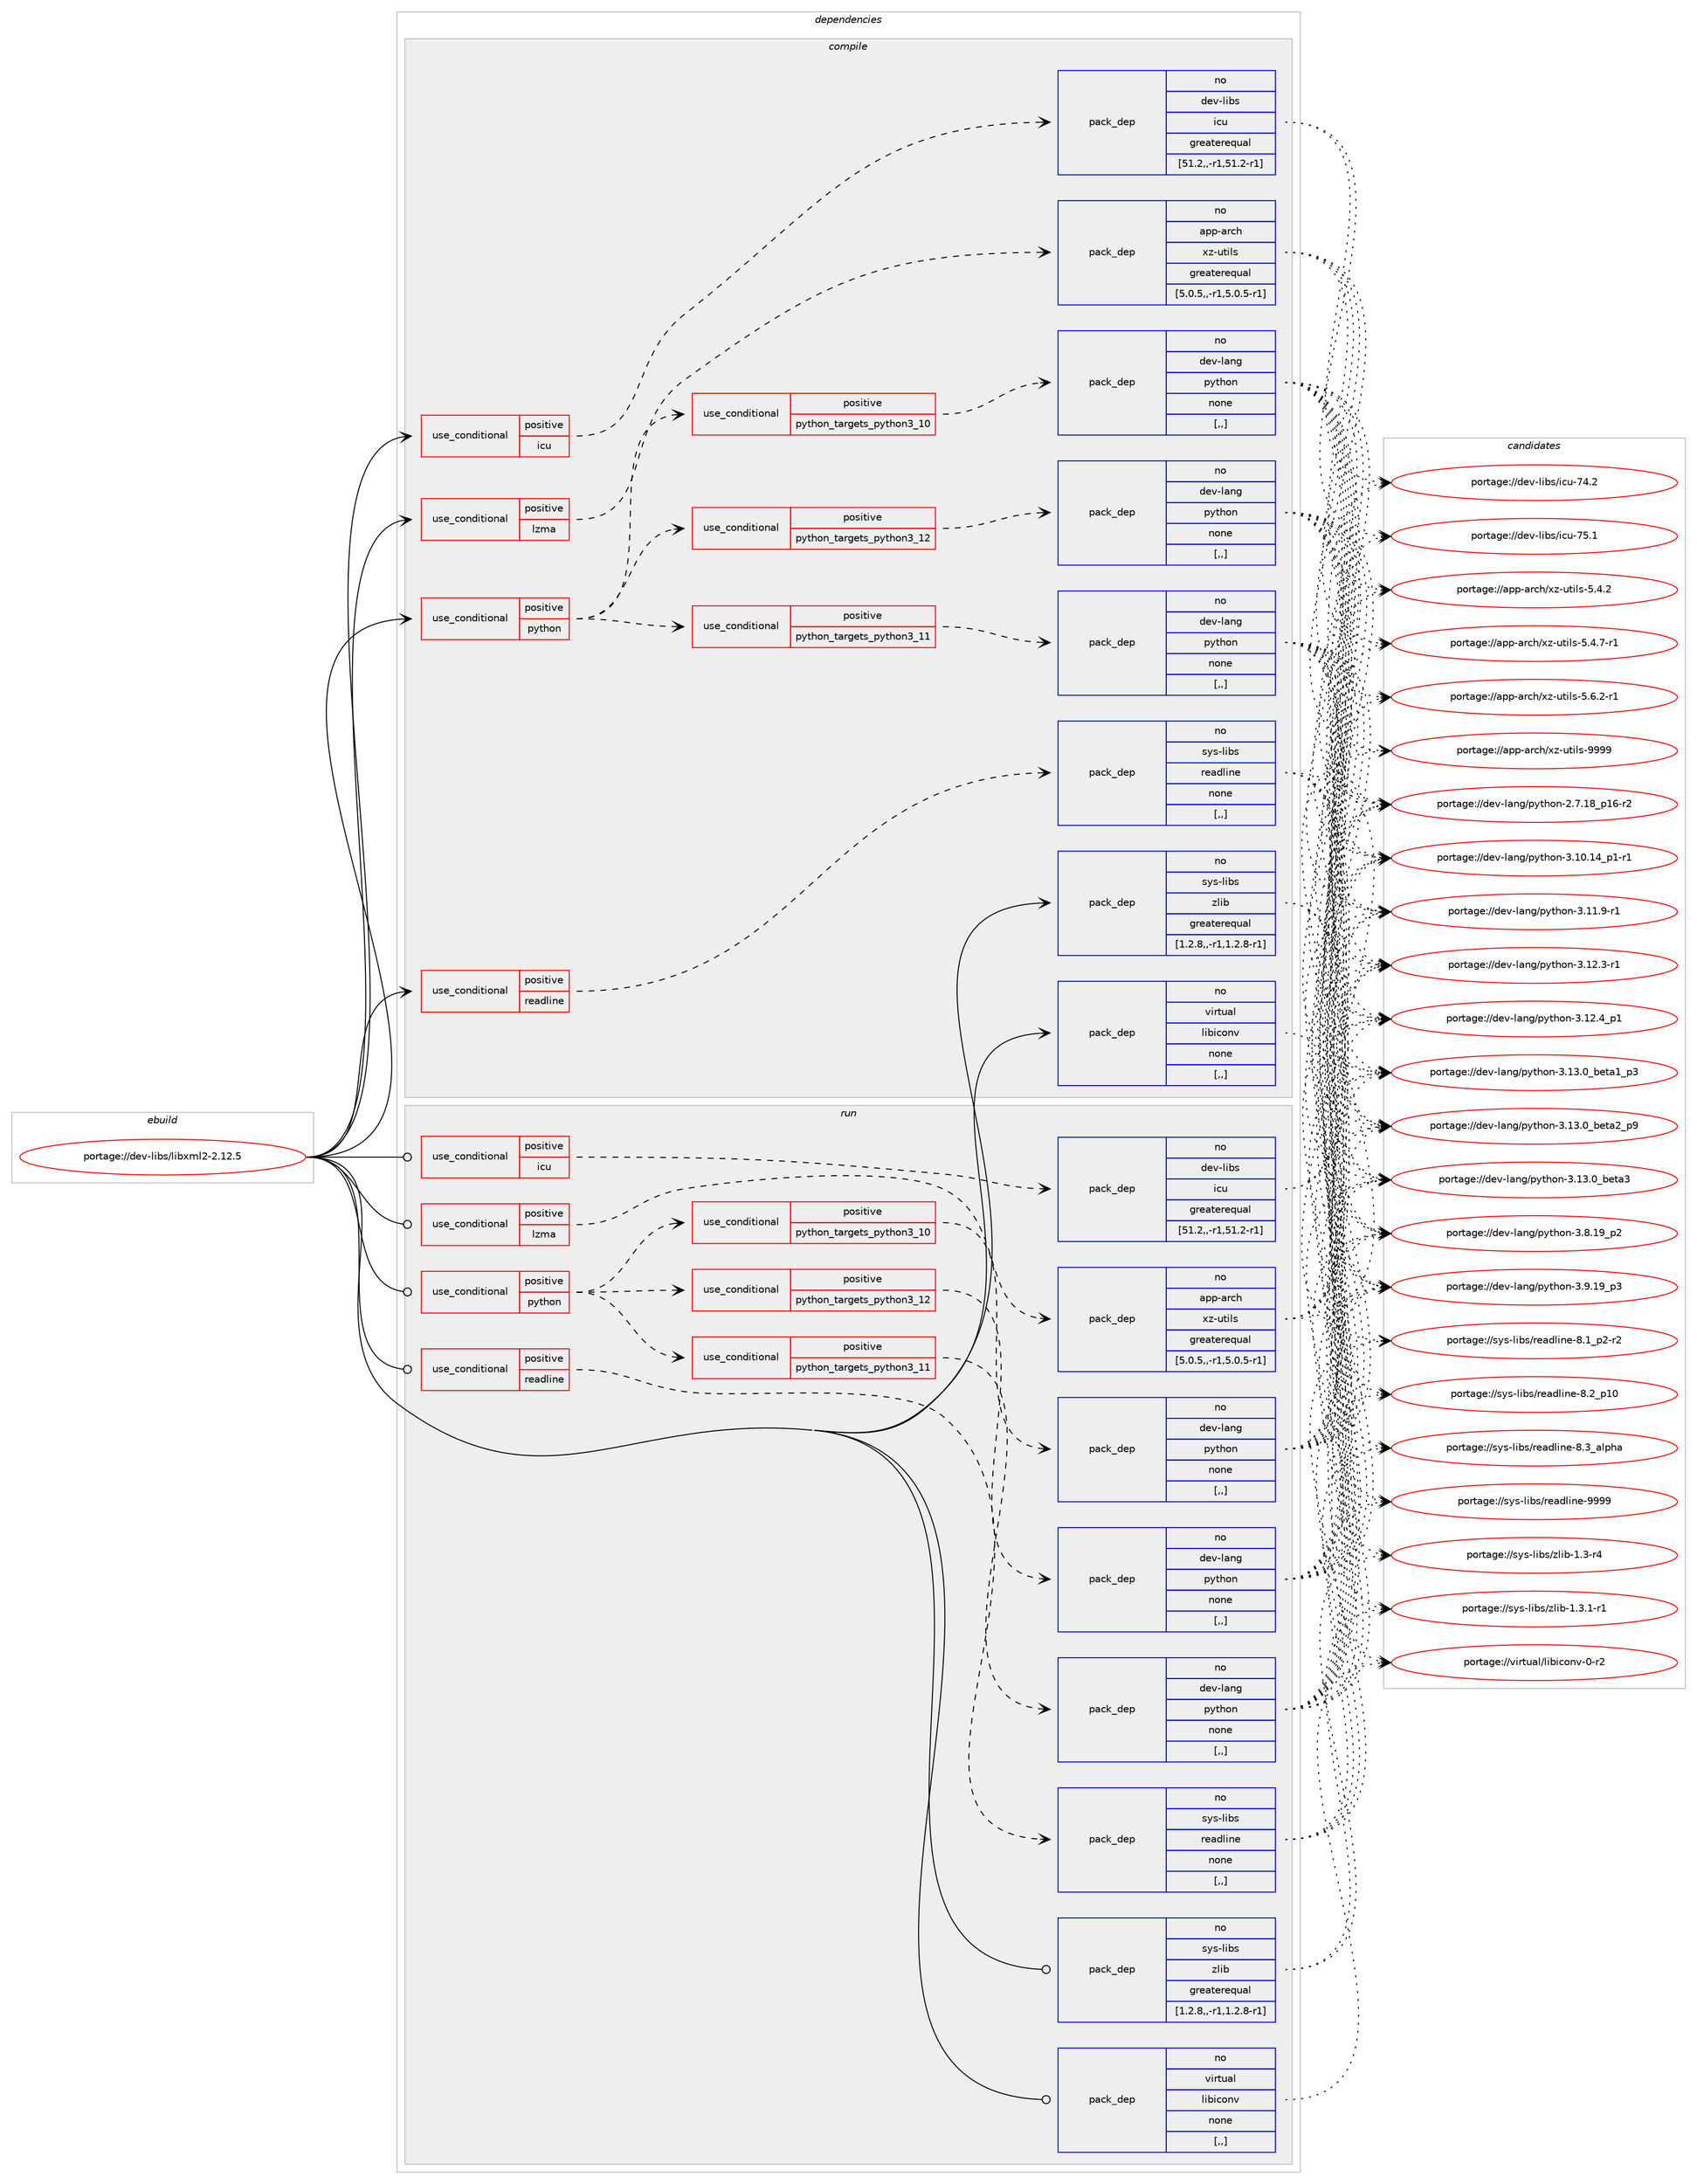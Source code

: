 digraph prolog {

# *************
# Graph options
# *************

newrank=true;
concentrate=true;
compound=true;
graph [rankdir=LR,fontname=Helvetica,fontsize=10,ranksep=1.5];#, ranksep=2.5, nodesep=0.2];
edge  [arrowhead=vee];
node  [fontname=Helvetica,fontsize=10];

# **********
# The ebuild
# **********

subgraph cluster_leftcol {
color=gray;
rank=same;
label=<<i>ebuild</i>>;
id [label="portage://dev-libs/libxml2-2.12.5", color=red, width=4, href="../dev-libs/libxml2-2.12.5.svg"];
}

# ****************
# The dependencies
# ****************

subgraph cluster_midcol {
color=gray;
label=<<i>dependencies</i>>;
subgraph cluster_compile {
fillcolor="#eeeeee";
style=filled;
label=<<i>compile</i>>;
subgraph cond26662 {
dependency108992 [label=<<TABLE BORDER="0" CELLBORDER="1" CELLSPACING="0" CELLPADDING="4"><TR><TD ROWSPAN="3" CELLPADDING="10">use_conditional</TD></TR><TR><TD>positive</TD></TR><TR><TD>icu</TD></TR></TABLE>>, shape=none, color=red];
subgraph pack81169 {
dependency108993 [label=<<TABLE BORDER="0" CELLBORDER="1" CELLSPACING="0" CELLPADDING="4" WIDTH="220"><TR><TD ROWSPAN="6" CELLPADDING="30">pack_dep</TD></TR><TR><TD WIDTH="110">no</TD></TR><TR><TD>dev-libs</TD></TR><TR><TD>icu</TD></TR><TR><TD>greaterequal</TD></TR><TR><TD>[51.2,,-r1,51.2-r1]</TD></TR></TABLE>>, shape=none, color=blue];
}
dependency108992:e -> dependency108993:w [weight=20,style="dashed",arrowhead="vee"];
}
id:e -> dependency108992:w [weight=20,style="solid",arrowhead="vee"];
subgraph cond26663 {
dependency108994 [label=<<TABLE BORDER="0" CELLBORDER="1" CELLSPACING="0" CELLPADDING="4"><TR><TD ROWSPAN="3" CELLPADDING="10">use_conditional</TD></TR><TR><TD>positive</TD></TR><TR><TD>lzma</TD></TR></TABLE>>, shape=none, color=red];
subgraph pack81170 {
dependency108995 [label=<<TABLE BORDER="0" CELLBORDER="1" CELLSPACING="0" CELLPADDING="4" WIDTH="220"><TR><TD ROWSPAN="6" CELLPADDING="30">pack_dep</TD></TR><TR><TD WIDTH="110">no</TD></TR><TR><TD>app-arch</TD></TR><TR><TD>xz-utils</TD></TR><TR><TD>greaterequal</TD></TR><TR><TD>[5.0.5,,-r1,5.0.5-r1]</TD></TR></TABLE>>, shape=none, color=blue];
}
dependency108994:e -> dependency108995:w [weight=20,style="dashed",arrowhead="vee"];
}
id:e -> dependency108994:w [weight=20,style="solid",arrowhead="vee"];
subgraph cond26664 {
dependency108996 [label=<<TABLE BORDER="0" CELLBORDER="1" CELLSPACING="0" CELLPADDING="4"><TR><TD ROWSPAN="3" CELLPADDING="10">use_conditional</TD></TR><TR><TD>positive</TD></TR><TR><TD>python</TD></TR></TABLE>>, shape=none, color=red];
subgraph cond26665 {
dependency108997 [label=<<TABLE BORDER="0" CELLBORDER="1" CELLSPACING="0" CELLPADDING="4"><TR><TD ROWSPAN="3" CELLPADDING="10">use_conditional</TD></TR><TR><TD>positive</TD></TR><TR><TD>python_targets_python3_10</TD></TR></TABLE>>, shape=none, color=red];
subgraph pack81171 {
dependency108998 [label=<<TABLE BORDER="0" CELLBORDER="1" CELLSPACING="0" CELLPADDING="4" WIDTH="220"><TR><TD ROWSPAN="6" CELLPADDING="30">pack_dep</TD></TR><TR><TD WIDTH="110">no</TD></TR><TR><TD>dev-lang</TD></TR><TR><TD>python</TD></TR><TR><TD>none</TD></TR><TR><TD>[,,]</TD></TR></TABLE>>, shape=none, color=blue];
}
dependency108997:e -> dependency108998:w [weight=20,style="dashed",arrowhead="vee"];
}
dependency108996:e -> dependency108997:w [weight=20,style="dashed",arrowhead="vee"];
subgraph cond26666 {
dependency108999 [label=<<TABLE BORDER="0" CELLBORDER="1" CELLSPACING="0" CELLPADDING="4"><TR><TD ROWSPAN="3" CELLPADDING="10">use_conditional</TD></TR><TR><TD>positive</TD></TR><TR><TD>python_targets_python3_11</TD></TR></TABLE>>, shape=none, color=red];
subgraph pack81172 {
dependency109000 [label=<<TABLE BORDER="0" CELLBORDER="1" CELLSPACING="0" CELLPADDING="4" WIDTH="220"><TR><TD ROWSPAN="6" CELLPADDING="30">pack_dep</TD></TR><TR><TD WIDTH="110">no</TD></TR><TR><TD>dev-lang</TD></TR><TR><TD>python</TD></TR><TR><TD>none</TD></TR><TR><TD>[,,]</TD></TR></TABLE>>, shape=none, color=blue];
}
dependency108999:e -> dependency109000:w [weight=20,style="dashed",arrowhead="vee"];
}
dependency108996:e -> dependency108999:w [weight=20,style="dashed",arrowhead="vee"];
subgraph cond26667 {
dependency109001 [label=<<TABLE BORDER="0" CELLBORDER="1" CELLSPACING="0" CELLPADDING="4"><TR><TD ROWSPAN="3" CELLPADDING="10">use_conditional</TD></TR><TR><TD>positive</TD></TR><TR><TD>python_targets_python3_12</TD></TR></TABLE>>, shape=none, color=red];
subgraph pack81173 {
dependency109002 [label=<<TABLE BORDER="0" CELLBORDER="1" CELLSPACING="0" CELLPADDING="4" WIDTH="220"><TR><TD ROWSPAN="6" CELLPADDING="30">pack_dep</TD></TR><TR><TD WIDTH="110">no</TD></TR><TR><TD>dev-lang</TD></TR><TR><TD>python</TD></TR><TR><TD>none</TD></TR><TR><TD>[,,]</TD></TR></TABLE>>, shape=none, color=blue];
}
dependency109001:e -> dependency109002:w [weight=20,style="dashed",arrowhead="vee"];
}
dependency108996:e -> dependency109001:w [weight=20,style="dashed",arrowhead="vee"];
}
id:e -> dependency108996:w [weight=20,style="solid",arrowhead="vee"];
subgraph cond26668 {
dependency109003 [label=<<TABLE BORDER="0" CELLBORDER="1" CELLSPACING="0" CELLPADDING="4"><TR><TD ROWSPAN="3" CELLPADDING="10">use_conditional</TD></TR><TR><TD>positive</TD></TR><TR><TD>readline</TD></TR></TABLE>>, shape=none, color=red];
subgraph pack81174 {
dependency109004 [label=<<TABLE BORDER="0" CELLBORDER="1" CELLSPACING="0" CELLPADDING="4" WIDTH="220"><TR><TD ROWSPAN="6" CELLPADDING="30">pack_dep</TD></TR><TR><TD WIDTH="110">no</TD></TR><TR><TD>sys-libs</TD></TR><TR><TD>readline</TD></TR><TR><TD>none</TD></TR><TR><TD>[,,]</TD></TR></TABLE>>, shape=none, color=blue];
}
dependency109003:e -> dependency109004:w [weight=20,style="dashed",arrowhead="vee"];
}
id:e -> dependency109003:w [weight=20,style="solid",arrowhead="vee"];
subgraph pack81175 {
dependency109005 [label=<<TABLE BORDER="0" CELLBORDER="1" CELLSPACING="0" CELLPADDING="4" WIDTH="220"><TR><TD ROWSPAN="6" CELLPADDING="30">pack_dep</TD></TR><TR><TD WIDTH="110">no</TD></TR><TR><TD>sys-libs</TD></TR><TR><TD>zlib</TD></TR><TR><TD>greaterequal</TD></TR><TR><TD>[1.2.8,,-r1,1.2.8-r1]</TD></TR></TABLE>>, shape=none, color=blue];
}
id:e -> dependency109005:w [weight=20,style="solid",arrowhead="vee"];
subgraph pack81176 {
dependency109006 [label=<<TABLE BORDER="0" CELLBORDER="1" CELLSPACING="0" CELLPADDING="4" WIDTH="220"><TR><TD ROWSPAN="6" CELLPADDING="30">pack_dep</TD></TR><TR><TD WIDTH="110">no</TD></TR><TR><TD>virtual</TD></TR><TR><TD>libiconv</TD></TR><TR><TD>none</TD></TR><TR><TD>[,,]</TD></TR></TABLE>>, shape=none, color=blue];
}
id:e -> dependency109006:w [weight=20,style="solid",arrowhead="vee"];
}
subgraph cluster_compileandrun {
fillcolor="#eeeeee";
style=filled;
label=<<i>compile and run</i>>;
}
subgraph cluster_run {
fillcolor="#eeeeee";
style=filled;
label=<<i>run</i>>;
subgraph cond26669 {
dependency109007 [label=<<TABLE BORDER="0" CELLBORDER="1" CELLSPACING="0" CELLPADDING="4"><TR><TD ROWSPAN="3" CELLPADDING="10">use_conditional</TD></TR><TR><TD>positive</TD></TR><TR><TD>icu</TD></TR></TABLE>>, shape=none, color=red];
subgraph pack81177 {
dependency109008 [label=<<TABLE BORDER="0" CELLBORDER="1" CELLSPACING="0" CELLPADDING="4" WIDTH="220"><TR><TD ROWSPAN="6" CELLPADDING="30">pack_dep</TD></TR><TR><TD WIDTH="110">no</TD></TR><TR><TD>dev-libs</TD></TR><TR><TD>icu</TD></TR><TR><TD>greaterequal</TD></TR><TR><TD>[51.2,,-r1,51.2-r1]</TD></TR></TABLE>>, shape=none, color=blue];
}
dependency109007:e -> dependency109008:w [weight=20,style="dashed",arrowhead="vee"];
}
id:e -> dependency109007:w [weight=20,style="solid",arrowhead="odot"];
subgraph cond26670 {
dependency109009 [label=<<TABLE BORDER="0" CELLBORDER="1" CELLSPACING="0" CELLPADDING="4"><TR><TD ROWSPAN="3" CELLPADDING="10">use_conditional</TD></TR><TR><TD>positive</TD></TR><TR><TD>lzma</TD></TR></TABLE>>, shape=none, color=red];
subgraph pack81178 {
dependency109010 [label=<<TABLE BORDER="0" CELLBORDER="1" CELLSPACING="0" CELLPADDING="4" WIDTH="220"><TR><TD ROWSPAN="6" CELLPADDING="30">pack_dep</TD></TR><TR><TD WIDTH="110">no</TD></TR><TR><TD>app-arch</TD></TR><TR><TD>xz-utils</TD></TR><TR><TD>greaterequal</TD></TR><TR><TD>[5.0.5,,-r1,5.0.5-r1]</TD></TR></TABLE>>, shape=none, color=blue];
}
dependency109009:e -> dependency109010:w [weight=20,style="dashed",arrowhead="vee"];
}
id:e -> dependency109009:w [weight=20,style="solid",arrowhead="odot"];
subgraph cond26671 {
dependency109011 [label=<<TABLE BORDER="0" CELLBORDER="1" CELLSPACING="0" CELLPADDING="4"><TR><TD ROWSPAN="3" CELLPADDING="10">use_conditional</TD></TR><TR><TD>positive</TD></TR><TR><TD>python</TD></TR></TABLE>>, shape=none, color=red];
subgraph cond26672 {
dependency109012 [label=<<TABLE BORDER="0" CELLBORDER="1" CELLSPACING="0" CELLPADDING="4"><TR><TD ROWSPAN="3" CELLPADDING="10">use_conditional</TD></TR><TR><TD>positive</TD></TR><TR><TD>python_targets_python3_10</TD></TR></TABLE>>, shape=none, color=red];
subgraph pack81179 {
dependency109013 [label=<<TABLE BORDER="0" CELLBORDER="1" CELLSPACING="0" CELLPADDING="4" WIDTH="220"><TR><TD ROWSPAN="6" CELLPADDING="30">pack_dep</TD></TR><TR><TD WIDTH="110">no</TD></TR><TR><TD>dev-lang</TD></TR><TR><TD>python</TD></TR><TR><TD>none</TD></TR><TR><TD>[,,]</TD></TR></TABLE>>, shape=none, color=blue];
}
dependency109012:e -> dependency109013:w [weight=20,style="dashed",arrowhead="vee"];
}
dependency109011:e -> dependency109012:w [weight=20,style="dashed",arrowhead="vee"];
subgraph cond26673 {
dependency109014 [label=<<TABLE BORDER="0" CELLBORDER="1" CELLSPACING="0" CELLPADDING="4"><TR><TD ROWSPAN="3" CELLPADDING="10">use_conditional</TD></TR><TR><TD>positive</TD></TR><TR><TD>python_targets_python3_11</TD></TR></TABLE>>, shape=none, color=red];
subgraph pack81180 {
dependency109015 [label=<<TABLE BORDER="0" CELLBORDER="1" CELLSPACING="0" CELLPADDING="4" WIDTH="220"><TR><TD ROWSPAN="6" CELLPADDING="30">pack_dep</TD></TR><TR><TD WIDTH="110">no</TD></TR><TR><TD>dev-lang</TD></TR><TR><TD>python</TD></TR><TR><TD>none</TD></TR><TR><TD>[,,]</TD></TR></TABLE>>, shape=none, color=blue];
}
dependency109014:e -> dependency109015:w [weight=20,style="dashed",arrowhead="vee"];
}
dependency109011:e -> dependency109014:w [weight=20,style="dashed",arrowhead="vee"];
subgraph cond26674 {
dependency109016 [label=<<TABLE BORDER="0" CELLBORDER="1" CELLSPACING="0" CELLPADDING="4"><TR><TD ROWSPAN="3" CELLPADDING="10">use_conditional</TD></TR><TR><TD>positive</TD></TR><TR><TD>python_targets_python3_12</TD></TR></TABLE>>, shape=none, color=red];
subgraph pack81181 {
dependency109017 [label=<<TABLE BORDER="0" CELLBORDER="1" CELLSPACING="0" CELLPADDING="4" WIDTH="220"><TR><TD ROWSPAN="6" CELLPADDING="30">pack_dep</TD></TR><TR><TD WIDTH="110">no</TD></TR><TR><TD>dev-lang</TD></TR><TR><TD>python</TD></TR><TR><TD>none</TD></TR><TR><TD>[,,]</TD></TR></TABLE>>, shape=none, color=blue];
}
dependency109016:e -> dependency109017:w [weight=20,style="dashed",arrowhead="vee"];
}
dependency109011:e -> dependency109016:w [weight=20,style="dashed",arrowhead="vee"];
}
id:e -> dependency109011:w [weight=20,style="solid",arrowhead="odot"];
subgraph cond26675 {
dependency109018 [label=<<TABLE BORDER="0" CELLBORDER="1" CELLSPACING="0" CELLPADDING="4"><TR><TD ROWSPAN="3" CELLPADDING="10">use_conditional</TD></TR><TR><TD>positive</TD></TR><TR><TD>readline</TD></TR></TABLE>>, shape=none, color=red];
subgraph pack81182 {
dependency109019 [label=<<TABLE BORDER="0" CELLBORDER="1" CELLSPACING="0" CELLPADDING="4" WIDTH="220"><TR><TD ROWSPAN="6" CELLPADDING="30">pack_dep</TD></TR><TR><TD WIDTH="110">no</TD></TR><TR><TD>sys-libs</TD></TR><TR><TD>readline</TD></TR><TR><TD>none</TD></TR><TR><TD>[,,]</TD></TR></TABLE>>, shape=none, color=blue];
}
dependency109018:e -> dependency109019:w [weight=20,style="dashed",arrowhead="vee"];
}
id:e -> dependency109018:w [weight=20,style="solid",arrowhead="odot"];
subgraph pack81183 {
dependency109020 [label=<<TABLE BORDER="0" CELLBORDER="1" CELLSPACING="0" CELLPADDING="4" WIDTH="220"><TR><TD ROWSPAN="6" CELLPADDING="30">pack_dep</TD></TR><TR><TD WIDTH="110">no</TD></TR><TR><TD>sys-libs</TD></TR><TR><TD>zlib</TD></TR><TR><TD>greaterequal</TD></TR><TR><TD>[1.2.8,,-r1,1.2.8-r1]</TD></TR></TABLE>>, shape=none, color=blue];
}
id:e -> dependency109020:w [weight=20,style="solid",arrowhead="odot"];
subgraph pack81184 {
dependency109021 [label=<<TABLE BORDER="0" CELLBORDER="1" CELLSPACING="0" CELLPADDING="4" WIDTH="220"><TR><TD ROWSPAN="6" CELLPADDING="30">pack_dep</TD></TR><TR><TD WIDTH="110">no</TD></TR><TR><TD>virtual</TD></TR><TR><TD>libiconv</TD></TR><TR><TD>none</TD></TR><TR><TD>[,,]</TD></TR></TABLE>>, shape=none, color=blue];
}
id:e -> dependency109021:w [weight=20,style="solid",arrowhead="odot"];
}
}

# **************
# The candidates
# **************

subgraph cluster_choices {
rank=same;
color=gray;
label=<<i>candidates</i>>;

subgraph choice81169 {
color=black;
nodesep=1;
choice100101118451081059811547105991174555524650 [label="portage://dev-libs/icu-74.2", color=red, width=4,href="../dev-libs/icu-74.2.svg"];
choice100101118451081059811547105991174555534649 [label="portage://dev-libs/icu-75.1", color=red, width=4,href="../dev-libs/icu-75.1.svg"];
dependency108993:e -> choice100101118451081059811547105991174555524650:w [style=dotted,weight="100"];
dependency108993:e -> choice100101118451081059811547105991174555534649:w [style=dotted,weight="100"];
}
subgraph choice81170 {
color=black;
nodesep=1;
choice971121124597114991044712012245117116105108115455346524650 [label="portage://app-arch/xz-utils-5.4.2", color=red, width=4,href="../app-arch/xz-utils-5.4.2.svg"];
choice9711211245971149910447120122451171161051081154553465246554511449 [label="portage://app-arch/xz-utils-5.4.7-r1", color=red, width=4,href="../app-arch/xz-utils-5.4.7-r1.svg"];
choice9711211245971149910447120122451171161051081154553465446504511449 [label="portage://app-arch/xz-utils-5.6.2-r1", color=red, width=4,href="../app-arch/xz-utils-5.6.2-r1.svg"];
choice9711211245971149910447120122451171161051081154557575757 [label="portage://app-arch/xz-utils-9999", color=red, width=4,href="../app-arch/xz-utils-9999.svg"];
dependency108995:e -> choice971121124597114991044712012245117116105108115455346524650:w [style=dotted,weight="100"];
dependency108995:e -> choice9711211245971149910447120122451171161051081154553465246554511449:w [style=dotted,weight="100"];
dependency108995:e -> choice9711211245971149910447120122451171161051081154553465446504511449:w [style=dotted,weight="100"];
dependency108995:e -> choice9711211245971149910447120122451171161051081154557575757:w [style=dotted,weight="100"];
}
subgraph choice81171 {
color=black;
nodesep=1;
choice100101118451089711010347112121116104111110455046554649569511249544511450 [label="portage://dev-lang/python-2.7.18_p16-r2", color=red, width=4,href="../dev-lang/python-2.7.18_p16-r2.svg"];
choice100101118451089711010347112121116104111110455146494846495295112494511449 [label="portage://dev-lang/python-3.10.14_p1-r1", color=red, width=4,href="../dev-lang/python-3.10.14_p1-r1.svg"];
choice100101118451089711010347112121116104111110455146494946574511449 [label="portage://dev-lang/python-3.11.9-r1", color=red, width=4,href="../dev-lang/python-3.11.9-r1.svg"];
choice100101118451089711010347112121116104111110455146495046514511449 [label="portage://dev-lang/python-3.12.3-r1", color=red, width=4,href="../dev-lang/python-3.12.3-r1.svg"];
choice100101118451089711010347112121116104111110455146495046529511249 [label="portage://dev-lang/python-3.12.4_p1", color=red, width=4,href="../dev-lang/python-3.12.4_p1.svg"];
choice10010111845108971101034711212111610411111045514649514648959810111697499511251 [label="portage://dev-lang/python-3.13.0_beta1_p3", color=red, width=4,href="../dev-lang/python-3.13.0_beta1_p3.svg"];
choice10010111845108971101034711212111610411111045514649514648959810111697509511257 [label="portage://dev-lang/python-3.13.0_beta2_p9", color=red, width=4,href="../dev-lang/python-3.13.0_beta2_p9.svg"];
choice1001011184510897110103471121211161041111104551464951464895981011169751 [label="portage://dev-lang/python-3.13.0_beta3", color=red, width=4,href="../dev-lang/python-3.13.0_beta3.svg"];
choice100101118451089711010347112121116104111110455146564649579511250 [label="portage://dev-lang/python-3.8.19_p2", color=red, width=4,href="../dev-lang/python-3.8.19_p2.svg"];
choice100101118451089711010347112121116104111110455146574649579511251 [label="portage://dev-lang/python-3.9.19_p3", color=red, width=4,href="../dev-lang/python-3.9.19_p3.svg"];
dependency108998:e -> choice100101118451089711010347112121116104111110455046554649569511249544511450:w [style=dotted,weight="100"];
dependency108998:e -> choice100101118451089711010347112121116104111110455146494846495295112494511449:w [style=dotted,weight="100"];
dependency108998:e -> choice100101118451089711010347112121116104111110455146494946574511449:w [style=dotted,weight="100"];
dependency108998:e -> choice100101118451089711010347112121116104111110455146495046514511449:w [style=dotted,weight="100"];
dependency108998:e -> choice100101118451089711010347112121116104111110455146495046529511249:w [style=dotted,weight="100"];
dependency108998:e -> choice10010111845108971101034711212111610411111045514649514648959810111697499511251:w [style=dotted,weight="100"];
dependency108998:e -> choice10010111845108971101034711212111610411111045514649514648959810111697509511257:w [style=dotted,weight="100"];
dependency108998:e -> choice1001011184510897110103471121211161041111104551464951464895981011169751:w [style=dotted,weight="100"];
dependency108998:e -> choice100101118451089711010347112121116104111110455146564649579511250:w [style=dotted,weight="100"];
dependency108998:e -> choice100101118451089711010347112121116104111110455146574649579511251:w [style=dotted,weight="100"];
}
subgraph choice81172 {
color=black;
nodesep=1;
choice100101118451089711010347112121116104111110455046554649569511249544511450 [label="portage://dev-lang/python-2.7.18_p16-r2", color=red, width=4,href="../dev-lang/python-2.7.18_p16-r2.svg"];
choice100101118451089711010347112121116104111110455146494846495295112494511449 [label="portage://dev-lang/python-3.10.14_p1-r1", color=red, width=4,href="../dev-lang/python-3.10.14_p1-r1.svg"];
choice100101118451089711010347112121116104111110455146494946574511449 [label="portage://dev-lang/python-3.11.9-r1", color=red, width=4,href="../dev-lang/python-3.11.9-r1.svg"];
choice100101118451089711010347112121116104111110455146495046514511449 [label="portage://dev-lang/python-3.12.3-r1", color=red, width=4,href="../dev-lang/python-3.12.3-r1.svg"];
choice100101118451089711010347112121116104111110455146495046529511249 [label="portage://dev-lang/python-3.12.4_p1", color=red, width=4,href="../dev-lang/python-3.12.4_p1.svg"];
choice10010111845108971101034711212111610411111045514649514648959810111697499511251 [label="portage://dev-lang/python-3.13.0_beta1_p3", color=red, width=4,href="../dev-lang/python-3.13.0_beta1_p3.svg"];
choice10010111845108971101034711212111610411111045514649514648959810111697509511257 [label="portage://dev-lang/python-3.13.0_beta2_p9", color=red, width=4,href="../dev-lang/python-3.13.0_beta2_p9.svg"];
choice1001011184510897110103471121211161041111104551464951464895981011169751 [label="portage://dev-lang/python-3.13.0_beta3", color=red, width=4,href="../dev-lang/python-3.13.0_beta3.svg"];
choice100101118451089711010347112121116104111110455146564649579511250 [label="portage://dev-lang/python-3.8.19_p2", color=red, width=4,href="../dev-lang/python-3.8.19_p2.svg"];
choice100101118451089711010347112121116104111110455146574649579511251 [label="portage://dev-lang/python-3.9.19_p3", color=red, width=4,href="../dev-lang/python-3.9.19_p3.svg"];
dependency109000:e -> choice100101118451089711010347112121116104111110455046554649569511249544511450:w [style=dotted,weight="100"];
dependency109000:e -> choice100101118451089711010347112121116104111110455146494846495295112494511449:w [style=dotted,weight="100"];
dependency109000:e -> choice100101118451089711010347112121116104111110455146494946574511449:w [style=dotted,weight="100"];
dependency109000:e -> choice100101118451089711010347112121116104111110455146495046514511449:w [style=dotted,weight="100"];
dependency109000:e -> choice100101118451089711010347112121116104111110455146495046529511249:w [style=dotted,weight="100"];
dependency109000:e -> choice10010111845108971101034711212111610411111045514649514648959810111697499511251:w [style=dotted,weight="100"];
dependency109000:e -> choice10010111845108971101034711212111610411111045514649514648959810111697509511257:w [style=dotted,weight="100"];
dependency109000:e -> choice1001011184510897110103471121211161041111104551464951464895981011169751:w [style=dotted,weight="100"];
dependency109000:e -> choice100101118451089711010347112121116104111110455146564649579511250:w [style=dotted,weight="100"];
dependency109000:e -> choice100101118451089711010347112121116104111110455146574649579511251:w [style=dotted,weight="100"];
}
subgraph choice81173 {
color=black;
nodesep=1;
choice100101118451089711010347112121116104111110455046554649569511249544511450 [label="portage://dev-lang/python-2.7.18_p16-r2", color=red, width=4,href="../dev-lang/python-2.7.18_p16-r2.svg"];
choice100101118451089711010347112121116104111110455146494846495295112494511449 [label="portage://dev-lang/python-3.10.14_p1-r1", color=red, width=4,href="../dev-lang/python-3.10.14_p1-r1.svg"];
choice100101118451089711010347112121116104111110455146494946574511449 [label="portage://dev-lang/python-3.11.9-r1", color=red, width=4,href="../dev-lang/python-3.11.9-r1.svg"];
choice100101118451089711010347112121116104111110455146495046514511449 [label="portage://dev-lang/python-3.12.3-r1", color=red, width=4,href="../dev-lang/python-3.12.3-r1.svg"];
choice100101118451089711010347112121116104111110455146495046529511249 [label="portage://dev-lang/python-3.12.4_p1", color=red, width=4,href="../dev-lang/python-3.12.4_p1.svg"];
choice10010111845108971101034711212111610411111045514649514648959810111697499511251 [label="portage://dev-lang/python-3.13.0_beta1_p3", color=red, width=4,href="../dev-lang/python-3.13.0_beta1_p3.svg"];
choice10010111845108971101034711212111610411111045514649514648959810111697509511257 [label="portage://dev-lang/python-3.13.0_beta2_p9", color=red, width=4,href="../dev-lang/python-3.13.0_beta2_p9.svg"];
choice1001011184510897110103471121211161041111104551464951464895981011169751 [label="portage://dev-lang/python-3.13.0_beta3", color=red, width=4,href="../dev-lang/python-3.13.0_beta3.svg"];
choice100101118451089711010347112121116104111110455146564649579511250 [label="portage://dev-lang/python-3.8.19_p2", color=red, width=4,href="../dev-lang/python-3.8.19_p2.svg"];
choice100101118451089711010347112121116104111110455146574649579511251 [label="portage://dev-lang/python-3.9.19_p3", color=red, width=4,href="../dev-lang/python-3.9.19_p3.svg"];
dependency109002:e -> choice100101118451089711010347112121116104111110455046554649569511249544511450:w [style=dotted,weight="100"];
dependency109002:e -> choice100101118451089711010347112121116104111110455146494846495295112494511449:w [style=dotted,weight="100"];
dependency109002:e -> choice100101118451089711010347112121116104111110455146494946574511449:w [style=dotted,weight="100"];
dependency109002:e -> choice100101118451089711010347112121116104111110455146495046514511449:w [style=dotted,weight="100"];
dependency109002:e -> choice100101118451089711010347112121116104111110455146495046529511249:w [style=dotted,weight="100"];
dependency109002:e -> choice10010111845108971101034711212111610411111045514649514648959810111697499511251:w [style=dotted,weight="100"];
dependency109002:e -> choice10010111845108971101034711212111610411111045514649514648959810111697509511257:w [style=dotted,weight="100"];
dependency109002:e -> choice1001011184510897110103471121211161041111104551464951464895981011169751:w [style=dotted,weight="100"];
dependency109002:e -> choice100101118451089711010347112121116104111110455146564649579511250:w [style=dotted,weight="100"];
dependency109002:e -> choice100101118451089711010347112121116104111110455146574649579511251:w [style=dotted,weight="100"];
}
subgraph choice81174 {
color=black;
nodesep=1;
choice115121115451081059811547114101971001081051101014556464995112504511450 [label="portage://sys-libs/readline-8.1_p2-r2", color=red, width=4,href="../sys-libs/readline-8.1_p2-r2.svg"];
choice1151211154510810598115471141019710010810511010145564650951124948 [label="portage://sys-libs/readline-8.2_p10", color=red, width=4,href="../sys-libs/readline-8.2_p10.svg"];
choice1151211154510810598115471141019710010810511010145564651959710811210497 [label="portage://sys-libs/readline-8.3_alpha", color=red, width=4,href="../sys-libs/readline-8.3_alpha.svg"];
choice115121115451081059811547114101971001081051101014557575757 [label="portage://sys-libs/readline-9999", color=red, width=4,href="../sys-libs/readline-9999.svg"];
dependency109004:e -> choice115121115451081059811547114101971001081051101014556464995112504511450:w [style=dotted,weight="100"];
dependency109004:e -> choice1151211154510810598115471141019710010810511010145564650951124948:w [style=dotted,weight="100"];
dependency109004:e -> choice1151211154510810598115471141019710010810511010145564651959710811210497:w [style=dotted,weight="100"];
dependency109004:e -> choice115121115451081059811547114101971001081051101014557575757:w [style=dotted,weight="100"];
}
subgraph choice81175 {
color=black;
nodesep=1;
choice11512111545108105981154712210810598454946514511452 [label="portage://sys-libs/zlib-1.3-r4", color=red, width=4,href="../sys-libs/zlib-1.3-r4.svg"];
choice115121115451081059811547122108105984549465146494511449 [label="portage://sys-libs/zlib-1.3.1-r1", color=red, width=4,href="../sys-libs/zlib-1.3.1-r1.svg"];
dependency109005:e -> choice11512111545108105981154712210810598454946514511452:w [style=dotted,weight="100"];
dependency109005:e -> choice115121115451081059811547122108105984549465146494511449:w [style=dotted,weight="100"];
}
subgraph choice81176 {
color=black;
nodesep=1;
choice1181051141161179710847108105981059911111011845484511450 [label="portage://virtual/libiconv-0-r2", color=red, width=4,href="../virtual/libiconv-0-r2.svg"];
dependency109006:e -> choice1181051141161179710847108105981059911111011845484511450:w [style=dotted,weight="100"];
}
subgraph choice81177 {
color=black;
nodesep=1;
choice100101118451081059811547105991174555524650 [label="portage://dev-libs/icu-74.2", color=red, width=4,href="../dev-libs/icu-74.2.svg"];
choice100101118451081059811547105991174555534649 [label="portage://dev-libs/icu-75.1", color=red, width=4,href="../dev-libs/icu-75.1.svg"];
dependency109008:e -> choice100101118451081059811547105991174555524650:w [style=dotted,weight="100"];
dependency109008:e -> choice100101118451081059811547105991174555534649:w [style=dotted,weight="100"];
}
subgraph choice81178 {
color=black;
nodesep=1;
choice971121124597114991044712012245117116105108115455346524650 [label="portage://app-arch/xz-utils-5.4.2", color=red, width=4,href="../app-arch/xz-utils-5.4.2.svg"];
choice9711211245971149910447120122451171161051081154553465246554511449 [label="portage://app-arch/xz-utils-5.4.7-r1", color=red, width=4,href="../app-arch/xz-utils-5.4.7-r1.svg"];
choice9711211245971149910447120122451171161051081154553465446504511449 [label="portage://app-arch/xz-utils-5.6.2-r1", color=red, width=4,href="../app-arch/xz-utils-5.6.2-r1.svg"];
choice9711211245971149910447120122451171161051081154557575757 [label="portage://app-arch/xz-utils-9999", color=red, width=4,href="../app-arch/xz-utils-9999.svg"];
dependency109010:e -> choice971121124597114991044712012245117116105108115455346524650:w [style=dotted,weight="100"];
dependency109010:e -> choice9711211245971149910447120122451171161051081154553465246554511449:w [style=dotted,weight="100"];
dependency109010:e -> choice9711211245971149910447120122451171161051081154553465446504511449:w [style=dotted,weight="100"];
dependency109010:e -> choice9711211245971149910447120122451171161051081154557575757:w [style=dotted,weight="100"];
}
subgraph choice81179 {
color=black;
nodesep=1;
choice100101118451089711010347112121116104111110455046554649569511249544511450 [label="portage://dev-lang/python-2.7.18_p16-r2", color=red, width=4,href="../dev-lang/python-2.7.18_p16-r2.svg"];
choice100101118451089711010347112121116104111110455146494846495295112494511449 [label="portage://dev-lang/python-3.10.14_p1-r1", color=red, width=4,href="../dev-lang/python-3.10.14_p1-r1.svg"];
choice100101118451089711010347112121116104111110455146494946574511449 [label="portage://dev-lang/python-3.11.9-r1", color=red, width=4,href="../dev-lang/python-3.11.9-r1.svg"];
choice100101118451089711010347112121116104111110455146495046514511449 [label="portage://dev-lang/python-3.12.3-r1", color=red, width=4,href="../dev-lang/python-3.12.3-r1.svg"];
choice100101118451089711010347112121116104111110455146495046529511249 [label="portage://dev-lang/python-3.12.4_p1", color=red, width=4,href="../dev-lang/python-3.12.4_p1.svg"];
choice10010111845108971101034711212111610411111045514649514648959810111697499511251 [label="portage://dev-lang/python-3.13.0_beta1_p3", color=red, width=4,href="../dev-lang/python-3.13.0_beta1_p3.svg"];
choice10010111845108971101034711212111610411111045514649514648959810111697509511257 [label="portage://dev-lang/python-3.13.0_beta2_p9", color=red, width=4,href="../dev-lang/python-3.13.0_beta2_p9.svg"];
choice1001011184510897110103471121211161041111104551464951464895981011169751 [label="portage://dev-lang/python-3.13.0_beta3", color=red, width=4,href="../dev-lang/python-3.13.0_beta3.svg"];
choice100101118451089711010347112121116104111110455146564649579511250 [label="portage://dev-lang/python-3.8.19_p2", color=red, width=4,href="../dev-lang/python-3.8.19_p2.svg"];
choice100101118451089711010347112121116104111110455146574649579511251 [label="portage://dev-lang/python-3.9.19_p3", color=red, width=4,href="../dev-lang/python-3.9.19_p3.svg"];
dependency109013:e -> choice100101118451089711010347112121116104111110455046554649569511249544511450:w [style=dotted,weight="100"];
dependency109013:e -> choice100101118451089711010347112121116104111110455146494846495295112494511449:w [style=dotted,weight="100"];
dependency109013:e -> choice100101118451089711010347112121116104111110455146494946574511449:w [style=dotted,weight="100"];
dependency109013:e -> choice100101118451089711010347112121116104111110455146495046514511449:w [style=dotted,weight="100"];
dependency109013:e -> choice100101118451089711010347112121116104111110455146495046529511249:w [style=dotted,weight="100"];
dependency109013:e -> choice10010111845108971101034711212111610411111045514649514648959810111697499511251:w [style=dotted,weight="100"];
dependency109013:e -> choice10010111845108971101034711212111610411111045514649514648959810111697509511257:w [style=dotted,weight="100"];
dependency109013:e -> choice1001011184510897110103471121211161041111104551464951464895981011169751:w [style=dotted,weight="100"];
dependency109013:e -> choice100101118451089711010347112121116104111110455146564649579511250:w [style=dotted,weight="100"];
dependency109013:e -> choice100101118451089711010347112121116104111110455146574649579511251:w [style=dotted,weight="100"];
}
subgraph choice81180 {
color=black;
nodesep=1;
choice100101118451089711010347112121116104111110455046554649569511249544511450 [label="portage://dev-lang/python-2.7.18_p16-r2", color=red, width=4,href="../dev-lang/python-2.7.18_p16-r2.svg"];
choice100101118451089711010347112121116104111110455146494846495295112494511449 [label="portage://dev-lang/python-3.10.14_p1-r1", color=red, width=4,href="../dev-lang/python-3.10.14_p1-r1.svg"];
choice100101118451089711010347112121116104111110455146494946574511449 [label="portage://dev-lang/python-3.11.9-r1", color=red, width=4,href="../dev-lang/python-3.11.9-r1.svg"];
choice100101118451089711010347112121116104111110455146495046514511449 [label="portage://dev-lang/python-3.12.3-r1", color=red, width=4,href="../dev-lang/python-3.12.3-r1.svg"];
choice100101118451089711010347112121116104111110455146495046529511249 [label="portage://dev-lang/python-3.12.4_p1", color=red, width=4,href="../dev-lang/python-3.12.4_p1.svg"];
choice10010111845108971101034711212111610411111045514649514648959810111697499511251 [label="portage://dev-lang/python-3.13.0_beta1_p3", color=red, width=4,href="../dev-lang/python-3.13.0_beta1_p3.svg"];
choice10010111845108971101034711212111610411111045514649514648959810111697509511257 [label="portage://dev-lang/python-3.13.0_beta2_p9", color=red, width=4,href="../dev-lang/python-3.13.0_beta2_p9.svg"];
choice1001011184510897110103471121211161041111104551464951464895981011169751 [label="portage://dev-lang/python-3.13.0_beta3", color=red, width=4,href="../dev-lang/python-3.13.0_beta3.svg"];
choice100101118451089711010347112121116104111110455146564649579511250 [label="portage://dev-lang/python-3.8.19_p2", color=red, width=4,href="../dev-lang/python-3.8.19_p2.svg"];
choice100101118451089711010347112121116104111110455146574649579511251 [label="portage://dev-lang/python-3.9.19_p3", color=red, width=4,href="../dev-lang/python-3.9.19_p3.svg"];
dependency109015:e -> choice100101118451089711010347112121116104111110455046554649569511249544511450:w [style=dotted,weight="100"];
dependency109015:e -> choice100101118451089711010347112121116104111110455146494846495295112494511449:w [style=dotted,weight="100"];
dependency109015:e -> choice100101118451089711010347112121116104111110455146494946574511449:w [style=dotted,weight="100"];
dependency109015:e -> choice100101118451089711010347112121116104111110455146495046514511449:w [style=dotted,weight="100"];
dependency109015:e -> choice100101118451089711010347112121116104111110455146495046529511249:w [style=dotted,weight="100"];
dependency109015:e -> choice10010111845108971101034711212111610411111045514649514648959810111697499511251:w [style=dotted,weight="100"];
dependency109015:e -> choice10010111845108971101034711212111610411111045514649514648959810111697509511257:w [style=dotted,weight="100"];
dependency109015:e -> choice1001011184510897110103471121211161041111104551464951464895981011169751:w [style=dotted,weight="100"];
dependency109015:e -> choice100101118451089711010347112121116104111110455146564649579511250:w [style=dotted,weight="100"];
dependency109015:e -> choice100101118451089711010347112121116104111110455146574649579511251:w [style=dotted,weight="100"];
}
subgraph choice81181 {
color=black;
nodesep=1;
choice100101118451089711010347112121116104111110455046554649569511249544511450 [label="portage://dev-lang/python-2.7.18_p16-r2", color=red, width=4,href="../dev-lang/python-2.7.18_p16-r2.svg"];
choice100101118451089711010347112121116104111110455146494846495295112494511449 [label="portage://dev-lang/python-3.10.14_p1-r1", color=red, width=4,href="../dev-lang/python-3.10.14_p1-r1.svg"];
choice100101118451089711010347112121116104111110455146494946574511449 [label="portage://dev-lang/python-3.11.9-r1", color=red, width=4,href="../dev-lang/python-3.11.9-r1.svg"];
choice100101118451089711010347112121116104111110455146495046514511449 [label="portage://dev-lang/python-3.12.3-r1", color=red, width=4,href="../dev-lang/python-3.12.3-r1.svg"];
choice100101118451089711010347112121116104111110455146495046529511249 [label="portage://dev-lang/python-3.12.4_p1", color=red, width=4,href="../dev-lang/python-3.12.4_p1.svg"];
choice10010111845108971101034711212111610411111045514649514648959810111697499511251 [label="portage://dev-lang/python-3.13.0_beta1_p3", color=red, width=4,href="../dev-lang/python-3.13.0_beta1_p3.svg"];
choice10010111845108971101034711212111610411111045514649514648959810111697509511257 [label="portage://dev-lang/python-3.13.0_beta2_p9", color=red, width=4,href="../dev-lang/python-3.13.0_beta2_p9.svg"];
choice1001011184510897110103471121211161041111104551464951464895981011169751 [label="portage://dev-lang/python-3.13.0_beta3", color=red, width=4,href="../dev-lang/python-3.13.0_beta3.svg"];
choice100101118451089711010347112121116104111110455146564649579511250 [label="portage://dev-lang/python-3.8.19_p2", color=red, width=4,href="../dev-lang/python-3.8.19_p2.svg"];
choice100101118451089711010347112121116104111110455146574649579511251 [label="portage://dev-lang/python-3.9.19_p3", color=red, width=4,href="../dev-lang/python-3.9.19_p3.svg"];
dependency109017:e -> choice100101118451089711010347112121116104111110455046554649569511249544511450:w [style=dotted,weight="100"];
dependency109017:e -> choice100101118451089711010347112121116104111110455146494846495295112494511449:w [style=dotted,weight="100"];
dependency109017:e -> choice100101118451089711010347112121116104111110455146494946574511449:w [style=dotted,weight="100"];
dependency109017:e -> choice100101118451089711010347112121116104111110455146495046514511449:w [style=dotted,weight="100"];
dependency109017:e -> choice100101118451089711010347112121116104111110455146495046529511249:w [style=dotted,weight="100"];
dependency109017:e -> choice10010111845108971101034711212111610411111045514649514648959810111697499511251:w [style=dotted,weight="100"];
dependency109017:e -> choice10010111845108971101034711212111610411111045514649514648959810111697509511257:w [style=dotted,weight="100"];
dependency109017:e -> choice1001011184510897110103471121211161041111104551464951464895981011169751:w [style=dotted,weight="100"];
dependency109017:e -> choice100101118451089711010347112121116104111110455146564649579511250:w [style=dotted,weight="100"];
dependency109017:e -> choice100101118451089711010347112121116104111110455146574649579511251:w [style=dotted,weight="100"];
}
subgraph choice81182 {
color=black;
nodesep=1;
choice115121115451081059811547114101971001081051101014556464995112504511450 [label="portage://sys-libs/readline-8.1_p2-r2", color=red, width=4,href="../sys-libs/readline-8.1_p2-r2.svg"];
choice1151211154510810598115471141019710010810511010145564650951124948 [label="portage://sys-libs/readline-8.2_p10", color=red, width=4,href="../sys-libs/readline-8.2_p10.svg"];
choice1151211154510810598115471141019710010810511010145564651959710811210497 [label="portage://sys-libs/readline-8.3_alpha", color=red, width=4,href="../sys-libs/readline-8.3_alpha.svg"];
choice115121115451081059811547114101971001081051101014557575757 [label="portage://sys-libs/readline-9999", color=red, width=4,href="../sys-libs/readline-9999.svg"];
dependency109019:e -> choice115121115451081059811547114101971001081051101014556464995112504511450:w [style=dotted,weight="100"];
dependency109019:e -> choice1151211154510810598115471141019710010810511010145564650951124948:w [style=dotted,weight="100"];
dependency109019:e -> choice1151211154510810598115471141019710010810511010145564651959710811210497:w [style=dotted,weight="100"];
dependency109019:e -> choice115121115451081059811547114101971001081051101014557575757:w [style=dotted,weight="100"];
}
subgraph choice81183 {
color=black;
nodesep=1;
choice11512111545108105981154712210810598454946514511452 [label="portage://sys-libs/zlib-1.3-r4", color=red, width=4,href="../sys-libs/zlib-1.3-r4.svg"];
choice115121115451081059811547122108105984549465146494511449 [label="portage://sys-libs/zlib-1.3.1-r1", color=red, width=4,href="../sys-libs/zlib-1.3.1-r1.svg"];
dependency109020:e -> choice11512111545108105981154712210810598454946514511452:w [style=dotted,weight="100"];
dependency109020:e -> choice115121115451081059811547122108105984549465146494511449:w [style=dotted,weight="100"];
}
subgraph choice81184 {
color=black;
nodesep=1;
choice1181051141161179710847108105981059911111011845484511450 [label="portage://virtual/libiconv-0-r2", color=red, width=4,href="../virtual/libiconv-0-r2.svg"];
dependency109021:e -> choice1181051141161179710847108105981059911111011845484511450:w [style=dotted,weight="100"];
}
}

}
